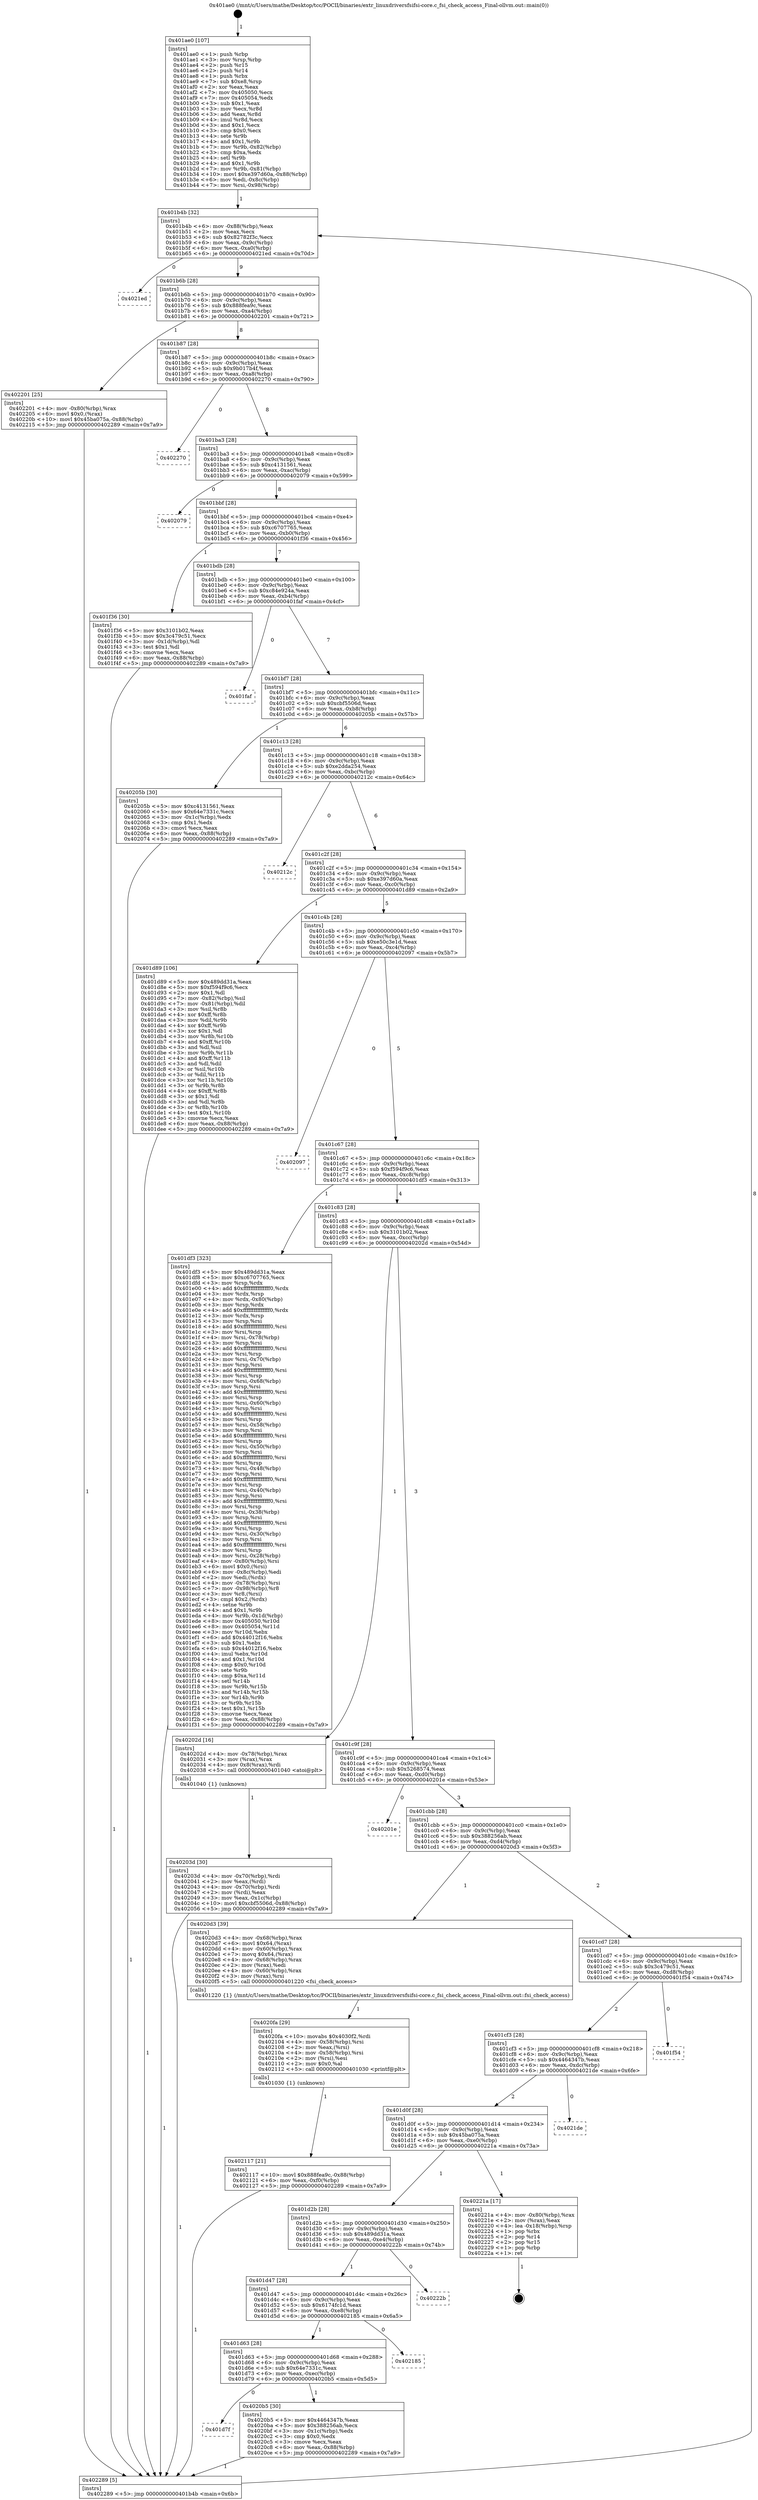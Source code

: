 digraph "0x401ae0" {
  label = "0x401ae0 (/mnt/c/Users/mathe/Desktop/tcc/POCII/binaries/extr_linuxdriversfsifsi-core.c_fsi_check_access_Final-ollvm.out::main(0))"
  labelloc = "t"
  node[shape=record]

  Entry [label="",width=0.3,height=0.3,shape=circle,fillcolor=black,style=filled]
  "0x401b4b" [label="{
     0x401b4b [32]\l
     | [instrs]\l
     &nbsp;&nbsp;0x401b4b \<+6\>: mov -0x88(%rbp),%eax\l
     &nbsp;&nbsp;0x401b51 \<+2\>: mov %eax,%ecx\l
     &nbsp;&nbsp;0x401b53 \<+6\>: sub $0x82782f3c,%ecx\l
     &nbsp;&nbsp;0x401b59 \<+6\>: mov %eax,-0x9c(%rbp)\l
     &nbsp;&nbsp;0x401b5f \<+6\>: mov %ecx,-0xa0(%rbp)\l
     &nbsp;&nbsp;0x401b65 \<+6\>: je 00000000004021ed \<main+0x70d\>\l
  }"]
  "0x4021ed" [label="{
     0x4021ed\l
  }", style=dashed]
  "0x401b6b" [label="{
     0x401b6b [28]\l
     | [instrs]\l
     &nbsp;&nbsp;0x401b6b \<+5\>: jmp 0000000000401b70 \<main+0x90\>\l
     &nbsp;&nbsp;0x401b70 \<+6\>: mov -0x9c(%rbp),%eax\l
     &nbsp;&nbsp;0x401b76 \<+5\>: sub $0x888fea9c,%eax\l
     &nbsp;&nbsp;0x401b7b \<+6\>: mov %eax,-0xa4(%rbp)\l
     &nbsp;&nbsp;0x401b81 \<+6\>: je 0000000000402201 \<main+0x721\>\l
  }"]
  Exit [label="",width=0.3,height=0.3,shape=circle,fillcolor=black,style=filled,peripheries=2]
  "0x402201" [label="{
     0x402201 [25]\l
     | [instrs]\l
     &nbsp;&nbsp;0x402201 \<+4\>: mov -0x80(%rbp),%rax\l
     &nbsp;&nbsp;0x402205 \<+6\>: movl $0x0,(%rax)\l
     &nbsp;&nbsp;0x40220b \<+10\>: movl $0x45ba075a,-0x88(%rbp)\l
     &nbsp;&nbsp;0x402215 \<+5\>: jmp 0000000000402289 \<main+0x7a9\>\l
  }"]
  "0x401b87" [label="{
     0x401b87 [28]\l
     | [instrs]\l
     &nbsp;&nbsp;0x401b87 \<+5\>: jmp 0000000000401b8c \<main+0xac\>\l
     &nbsp;&nbsp;0x401b8c \<+6\>: mov -0x9c(%rbp),%eax\l
     &nbsp;&nbsp;0x401b92 \<+5\>: sub $0x9b017b4f,%eax\l
     &nbsp;&nbsp;0x401b97 \<+6\>: mov %eax,-0xa8(%rbp)\l
     &nbsp;&nbsp;0x401b9d \<+6\>: je 0000000000402270 \<main+0x790\>\l
  }"]
  "0x402117" [label="{
     0x402117 [21]\l
     | [instrs]\l
     &nbsp;&nbsp;0x402117 \<+10\>: movl $0x888fea9c,-0x88(%rbp)\l
     &nbsp;&nbsp;0x402121 \<+6\>: mov %eax,-0xf0(%rbp)\l
     &nbsp;&nbsp;0x402127 \<+5\>: jmp 0000000000402289 \<main+0x7a9\>\l
  }"]
  "0x402270" [label="{
     0x402270\l
  }", style=dashed]
  "0x401ba3" [label="{
     0x401ba3 [28]\l
     | [instrs]\l
     &nbsp;&nbsp;0x401ba3 \<+5\>: jmp 0000000000401ba8 \<main+0xc8\>\l
     &nbsp;&nbsp;0x401ba8 \<+6\>: mov -0x9c(%rbp),%eax\l
     &nbsp;&nbsp;0x401bae \<+5\>: sub $0xc4131561,%eax\l
     &nbsp;&nbsp;0x401bb3 \<+6\>: mov %eax,-0xac(%rbp)\l
     &nbsp;&nbsp;0x401bb9 \<+6\>: je 0000000000402079 \<main+0x599\>\l
  }"]
  "0x4020fa" [label="{
     0x4020fa [29]\l
     | [instrs]\l
     &nbsp;&nbsp;0x4020fa \<+10\>: movabs $0x4030f2,%rdi\l
     &nbsp;&nbsp;0x402104 \<+4\>: mov -0x58(%rbp),%rsi\l
     &nbsp;&nbsp;0x402108 \<+2\>: mov %eax,(%rsi)\l
     &nbsp;&nbsp;0x40210a \<+4\>: mov -0x58(%rbp),%rsi\l
     &nbsp;&nbsp;0x40210e \<+2\>: mov (%rsi),%esi\l
     &nbsp;&nbsp;0x402110 \<+2\>: mov $0x0,%al\l
     &nbsp;&nbsp;0x402112 \<+5\>: call 0000000000401030 \<printf@plt\>\l
     | [calls]\l
     &nbsp;&nbsp;0x401030 \{1\} (unknown)\l
  }"]
  "0x402079" [label="{
     0x402079\l
  }", style=dashed]
  "0x401bbf" [label="{
     0x401bbf [28]\l
     | [instrs]\l
     &nbsp;&nbsp;0x401bbf \<+5\>: jmp 0000000000401bc4 \<main+0xe4\>\l
     &nbsp;&nbsp;0x401bc4 \<+6\>: mov -0x9c(%rbp),%eax\l
     &nbsp;&nbsp;0x401bca \<+5\>: sub $0xc6707765,%eax\l
     &nbsp;&nbsp;0x401bcf \<+6\>: mov %eax,-0xb0(%rbp)\l
     &nbsp;&nbsp;0x401bd5 \<+6\>: je 0000000000401f36 \<main+0x456\>\l
  }"]
  "0x401d7f" [label="{
     0x401d7f\l
  }", style=dashed]
  "0x401f36" [label="{
     0x401f36 [30]\l
     | [instrs]\l
     &nbsp;&nbsp;0x401f36 \<+5\>: mov $0x3101b02,%eax\l
     &nbsp;&nbsp;0x401f3b \<+5\>: mov $0x3c479c51,%ecx\l
     &nbsp;&nbsp;0x401f40 \<+3\>: mov -0x1d(%rbp),%dl\l
     &nbsp;&nbsp;0x401f43 \<+3\>: test $0x1,%dl\l
     &nbsp;&nbsp;0x401f46 \<+3\>: cmovne %ecx,%eax\l
     &nbsp;&nbsp;0x401f49 \<+6\>: mov %eax,-0x88(%rbp)\l
     &nbsp;&nbsp;0x401f4f \<+5\>: jmp 0000000000402289 \<main+0x7a9\>\l
  }"]
  "0x401bdb" [label="{
     0x401bdb [28]\l
     | [instrs]\l
     &nbsp;&nbsp;0x401bdb \<+5\>: jmp 0000000000401be0 \<main+0x100\>\l
     &nbsp;&nbsp;0x401be0 \<+6\>: mov -0x9c(%rbp),%eax\l
     &nbsp;&nbsp;0x401be6 \<+5\>: sub $0xc84e924a,%eax\l
     &nbsp;&nbsp;0x401beb \<+6\>: mov %eax,-0xb4(%rbp)\l
     &nbsp;&nbsp;0x401bf1 \<+6\>: je 0000000000401faf \<main+0x4cf\>\l
  }"]
  "0x4020b5" [label="{
     0x4020b5 [30]\l
     | [instrs]\l
     &nbsp;&nbsp;0x4020b5 \<+5\>: mov $0x4464347b,%eax\l
     &nbsp;&nbsp;0x4020ba \<+5\>: mov $0x388256ab,%ecx\l
     &nbsp;&nbsp;0x4020bf \<+3\>: mov -0x1c(%rbp),%edx\l
     &nbsp;&nbsp;0x4020c2 \<+3\>: cmp $0x0,%edx\l
     &nbsp;&nbsp;0x4020c5 \<+3\>: cmove %ecx,%eax\l
     &nbsp;&nbsp;0x4020c8 \<+6\>: mov %eax,-0x88(%rbp)\l
     &nbsp;&nbsp;0x4020ce \<+5\>: jmp 0000000000402289 \<main+0x7a9\>\l
  }"]
  "0x401faf" [label="{
     0x401faf\l
  }", style=dashed]
  "0x401bf7" [label="{
     0x401bf7 [28]\l
     | [instrs]\l
     &nbsp;&nbsp;0x401bf7 \<+5\>: jmp 0000000000401bfc \<main+0x11c\>\l
     &nbsp;&nbsp;0x401bfc \<+6\>: mov -0x9c(%rbp),%eax\l
     &nbsp;&nbsp;0x401c02 \<+5\>: sub $0xcbf5506d,%eax\l
     &nbsp;&nbsp;0x401c07 \<+6\>: mov %eax,-0xb8(%rbp)\l
     &nbsp;&nbsp;0x401c0d \<+6\>: je 000000000040205b \<main+0x57b\>\l
  }"]
  "0x401d63" [label="{
     0x401d63 [28]\l
     | [instrs]\l
     &nbsp;&nbsp;0x401d63 \<+5\>: jmp 0000000000401d68 \<main+0x288\>\l
     &nbsp;&nbsp;0x401d68 \<+6\>: mov -0x9c(%rbp),%eax\l
     &nbsp;&nbsp;0x401d6e \<+5\>: sub $0x64e7331c,%eax\l
     &nbsp;&nbsp;0x401d73 \<+6\>: mov %eax,-0xec(%rbp)\l
     &nbsp;&nbsp;0x401d79 \<+6\>: je 00000000004020b5 \<main+0x5d5\>\l
  }"]
  "0x40205b" [label="{
     0x40205b [30]\l
     | [instrs]\l
     &nbsp;&nbsp;0x40205b \<+5\>: mov $0xc4131561,%eax\l
     &nbsp;&nbsp;0x402060 \<+5\>: mov $0x64e7331c,%ecx\l
     &nbsp;&nbsp;0x402065 \<+3\>: mov -0x1c(%rbp),%edx\l
     &nbsp;&nbsp;0x402068 \<+3\>: cmp $0x1,%edx\l
     &nbsp;&nbsp;0x40206b \<+3\>: cmovl %ecx,%eax\l
     &nbsp;&nbsp;0x40206e \<+6\>: mov %eax,-0x88(%rbp)\l
     &nbsp;&nbsp;0x402074 \<+5\>: jmp 0000000000402289 \<main+0x7a9\>\l
  }"]
  "0x401c13" [label="{
     0x401c13 [28]\l
     | [instrs]\l
     &nbsp;&nbsp;0x401c13 \<+5\>: jmp 0000000000401c18 \<main+0x138\>\l
     &nbsp;&nbsp;0x401c18 \<+6\>: mov -0x9c(%rbp),%eax\l
     &nbsp;&nbsp;0x401c1e \<+5\>: sub $0xe2dda254,%eax\l
     &nbsp;&nbsp;0x401c23 \<+6\>: mov %eax,-0xbc(%rbp)\l
     &nbsp;&nbsp;0x401c29 \<+6\>: je 000000000040212c \<main+0x64c\>\l
  }"]
  "0x402185" [label="{
     0x402185\l
  }", style=dashed]
  "0x40212c" [label="{
     0x40212c\l
  }", style=dashed]
  "0x401c2f" [label="{
     0x401c2f [28]\l
     | [instrs]\l
     &nbsp;&nbsp;0x401c2f \<+5\>: jmp 0000000000401c34 \<main+0x154\>\l
     &nbsp;&nbsp;0x401c34 \<+6\>: mov -0x9c(%rbp),%eax\l
     &nbsp;&nbsp;0x401c3a \<+5\>: sub $0xe397d60a,%eax\l
     &nbsp;&nbsp;0x401c3f \<+6\>: mov %eax,-0xc0(%rbp)\l
     &nbsp;&nbsp;0x401c45 \<+6\>: je 0000000000401d89 \<main+0x2a9\>\l
  }"]
  "0x401d47" [label="{
     0x401d47 [28]\l
     | [instrs]\l
     &nbsp;&nbsp;0x401d47 \<+5\>: jmp 0000000000401d4c \<main+0x26c\>\l
     &nbsp;&nbsp;0x401d4c \<+6\>: mov -0x9c(%rbp),%eax\l
     &nbsp;&nbsp;0x401d52 \<+5\>: sub $0x6174fc1d,%eax\l
     &nbsp;&nbsp;0x401d57 \<+6\>: mov %eax,-0xe8(%rbp)\l
     &nbsp;&nbsp;0x401d5d \<+6\>: je 0000000000402185 \<main+0x6a5\>\l
  }"]
  "0x401d89" [label="{
     0x401d89 [106]\l
     | [instrs]\l
     &nbsp;&nbsp;0x401d89 \<+5\>: mov $0x489dd31a,%eax\l
     &nbsp;&nbsp;0x401d8e \<+5\>: mov $0xf594f9c6,%ecx\l
     &nbsp;&nbsp;0x401d93 \<+2\>: mov $0x1,%dl\l
     &nbsp;&nbsp;0x401d95 \<+7\>: mov -0x82(%rbp),%sil\l
     &nbsp;&nbsp;0x401d9c \<+7\>: mov -0x81(%rbp),%dil\l
     &nbsp;&nbsp;0x401da3 \<+3\>: mov %sil,%r8b\l
     &nbsp;&nbsp;0x401da6 \<+4\>: xor $0xff,%r8b\l
     &nbsp;&nbsp;0x401daa \<+3\>: mov %dil,%r9b\l
     &nbsp;&nbsp;0x401dad \<+4\>: xor $0xff,%r9b\l
     &nbsp;&nbsp;0x401db1 \<+3\>: xor $0x1,%dl\l
     &nbsp;&nbsp;0x401db4 \<+3\>: mov %r8b,%r10b\l
     &nbsp;&nbsp;0x401db7 \<+4\>: and $0xff,%r10b\l
     &nbsp;&nbsp;0x401dbb \<+3\>: and %dl,%sil\l
     &nbsp;&nbsp;0x401dbe \<+3\>: mov %r9b,%r11b\l
     &nbsp;&nbsp;0x401dc1 \<+4\>: and $0xff,%r11b\l
     &nbsp;&nbsp;0x401dc5 \<+3\>: and %dl,%dil\l
     &nbsp;&nbsp;0x401dc8 \<+3\>: or %sil,%r10b\l
     &nbsp;&nbsp;0x401dcb \<+3\>: or %dil,%r11b\l
     &nbsp;&nbsp;0x401dce \<+3\>: xor %r11b,%r10b\l
     &nbsp;&nbsp;0x401dd1 \<+3\>: or %r9b,%r8b\l
     &nbsp;&nbsp;0x401dd4 \<+4\>: xor $0xff,%r8b\l
     &nbsp;&nbsp;0x401dd8 \<+3\>: or $0x1,%dl\l
     &nbsp;&nbsp;0x401ddb \<+3\>: and %dl,%r8b\l
     &nbsp;&nbsp;0x401dde \<+3\>: or %r8b,%r10b\l
     &nbsp;&nbsp;0x401de1 \<+4\>: test $0x1,%r10b\l
     &nbsp;&nbsp;0x401de5 \<+3\>: cmovne %ecx,%eax\l
     &nbsp;&nbsp;0x401de8 \<+6\>: mov %eax,-0x88(%rbp)\l
     &nbsp;&nbsp;0x401dee \<+5\>: jmp 0000000000402289 \<main+0x7a9\>\l
  }"]
  "0x401c4b" [label="{
     0x401c4b [28]\l
     | [instrs]\l
     &nbsp;&nbsp;0x401c4b \<+5\>: jmp 0000000000401c50 \<main+0x170\>\l
     &nbsp;&nbsp;0x401c50 \<+6\>: mov -0x9c(%rbp),%eax\l
     &nbsp;&nbsp;0x401c56 \<+5\>: sub $0xe50c3e1d,%eax\l
     &nbsp;&nbsp;0x401c5b \<+6\>: mov %eax,-0xc4(%rbp)\l
     &nbsp;&nbsp;0x401c61 \<+6\>: je 0000000000402097 \<main+0x5b7\>\l
  }"]
  "0x402289" [label="{
     0x402289 [5]\l
     | [instrs]\l
     &nbsp;&nbsp;0x402289 \<+5\>: jmp 0000000000401b4b \<main+0x6b\>\l
  }"]
  "0x401ae0" [label="{
     0x401ae0 [107]\l
     | [instrs]\l
     &nbsp;&nbsp;0x401ae0 \<+1\>: push %rbp\l
     &nbsp;&nbsp;0x401ae1 \<+3\>: mov %rsp,%rbp\l
     &nbsp;&nbsp;0x401ae4 \<+2\>: push %r15\l
     &nbsp;&nbsp;0x401ae6 \<+2\>: push %r14\l
     &nbsp;&nbsp;0x401ae8 \<+1\>: push %rbx\l
     &nbsp;&nbsp;0x401ae9 \<+7\>: sub $0xe8,%rsp\l
     &nbsp;&nbsp;0x401af0 \<+2\>: xor %eax,%eax\l
     &nbsp;&nbsp;0x401af2 \<+7\>: mov 0x405050,%ecx\l
     &nbsp;&nbsp;0x401af9 \<+7\>: mov 0x405054,%edx\l
     &nbsp;&nbsp;0x401b00 \<+3\>: sub $0x1,%eax\l
     &nbsp;&nbsp;0x401b03 \<+3\>: mov %ecx,%r8d\l
     &nbsp;&nbsp;0x401b06 \<+3\>: add %eax,%r8d\l
     &nbsp;&nbsp;0x401b09 \<+4\>: imul %r8d,%ecx\l
     &nbsp;&nbsp;0x401b0d \<+3\>: and $0x1,%ecx\l
     &nbsp;&nbsp;0x401b10 \<+3\>: cmp $0x0,%ecx\l
     &nbsp;&nbsp;0x401b13 \<+4\>: sete %r9b\l
     &nbsp;&nbsp;0x401b17 \<+4\>: and $0x1,%r9b\l
     &nbsp;&nbsp;0x401b1b \<+7\>: mov %r9b,-0x82(%rbp)\l
     &nbsp;&nbsp;0x401b22 \<+3\>: cmp $0xa,%edx\l
     &nbsp;&nbsp;0x401b25 \<+4\>: setl %r9b\l
     &nbsp;&nbsp;0x401b29 \<+4\>: and $0x1,%r9b\l
     &nbsp;&nbsp;0x401b2d \<+7\>: mov %r9b,-0x81(%rbp)\l
     &nbsp;&nbsp;0x401b34 \<+10\>: movl $0xe397d60a,-0x88(%rbp)\l
     &nbsp;&nbsp;0x401b3e \<+6\>: mov %edi,-0x8c(%rbp)\l
     &nbsp;&nbsp;0x401b44 \<+7\>: mov %rsi,-0x98(%rbp)\l
  }"]
  "0x40222b" [label="{
     0x40222b\l
  }", style=dashed]
  "0x402097" [label="{
     0x402097\l
  }", style=dashed]
  "0x401c67" [label="{
     0x401c67 [28]\l
     | [instrs]\l
     &nbsp;&nbsp;0x401c67 \<+5\>: jmp 0000000000401c6c \<main+0x18c\>\l
     &nbsp;&nbsp;0x401c6c \<+6\>: mov -0x9c(%rbp),%eax\l
     &nbsp;&nbsp;0x401c72 \<+5\>: sub $0xf594f9c6,%eax\l
     &nbsp;&nbsp;0x401c77 \<+6\>: mov %eax,-0xc8(%rbp)\l
     &nbsp;&nbsp;0x401c7d \<+6\>: je 0000000000401df3 \<main+0x313\>\l
  }"]
  "0x401d2b" [label="{
     0x401d2b [28]\l
     | [instrs]\l
     &nbsp;&nbsp;0x401d2b \<+5\>: jmp 0000000000401d30 \<main+0x250\>\l
     &nbsp;&nbsp;0x401d30 \<+6\>: mov -0x9c(%rbp),%eax\l
     &nbsp;&nbsp;0x401d36 \<+5\>: sub $0x489dd31a,%eax\l
     &nbsp;&nbsp;0x401d3b \<+6\>: mov %eax,-0xe4(%rbp)\l
     &nbsp;&nbsp;0x401d41 \<+6\>: je 000000000040222b \<main+0x74b\>\l
  }"]
  "0x401df3" [label="{
     0x401df3 [323]\l
     | [instrs]\l
     &nbsp;&nbsp;0x401df3 \<+5\>: mov $0x489dd31a,%eax\l
     &nbsp;&nbsp;0x401df8 \<+5\>: mov $0xc6707765,%ecx\l
     &nbsp;&nbsp;0x401dfd \<+3\>: mov %rsp,%rdx\l
     &nbsp;&nbsp;0x401e00 \<+4\>: add $0xfffffffffffffff0,%rdx\l
     &nbsp;&nbsp;0x401e04 \<+3\>: mov %rdx,%rsp\l
     &nbsp;&nbsp;0x401e07 \<+4\>: mov %rdx,-0x80(%rbp)\l
     &nbsp;&nbsp;0x401e0b \<+3\>: mov %rsp,%rdx\l
     &nbsp;&nbsp;0x401e0e \<+4\>: add $0xfffffffffffffff0,%rdx\l
     &nbsp;&nbsp;0x401e12 \<+3\>: mov %rdx,%rsp\l
     &nbsp;&nbsp;0x401e15 \<+3\>: mov %rsp,%rsi\l
     &nbsp;&nbsp;0x401e18 \<+4\>: add $0xfffffffffffffff0,%rsi\l
     &nbsp;&nbsp;0x401e1c \<+3\>: mov %rsi,%rsp\l
     &nbsp;&nbsp;0x401e1f \<+4\>: mov %rsi,-0x78(%rbp)\l
     &nbsp;&nbsp;0x401e23 \<+3\>: mov %rsp,%rsi\l
     &nbsp;&nbsp;0x401e26 \<+4\>: add $0xfffffffffffffff0,%rsi\l
     &nbsp;&nbsp;0x401e2a \<+3\>: mov %rsi,%rsp\l
     &nbsp;&nbsp;0x401e2d \<+4\>: mov %rsi,-0x70(%rbp)\l
     &nbsp;&nbsp;0x401e31 \<+3\>: mov %rsp,%rsi\l
     &nbsp;&nbsp;0x401e34 \<+4\>: add $0xfffffffffffffff0,%rsi\l
     &nbsp;&nbsp;0x401e38 \<+3\>: mov %rsi,%rsp\l
     &nbsp;&nbsp;0x401e3b \<+4\>: mov %rsi,-0x68(%rbp)\l
     &nbsp;&nbsp;0x401e3f \<+3\>: mov %rsp,%rsi\l
     &nbsp;&nbsp;0x401e42 \<+4\>: add $0xfffffffffffffff0,%rsi\l
     &nbsp;&nbsp;0x401e46 \<+3\>: mov %rsi,%rsp\l
     &nbsp;&nbsp;0x401e49 \<+4\>: mov %rsi,-0x60(%rbp)\l
     &nbsp;&nbsp;0x401e4d \<+3\>: mov %rsp,%rsi\l
     &nbsp;&nbsp;0x401e50 \<+4\>: add $0xfffffffffffffff0,%rsi\l
     &nbsp;&nbsp;0x401e54 \<+3\>: mov %rsi,%rsp\l
     &nbsp;&nbsp;0x401e57 \<+4\>: mov %rsi,-0x58(%rbp)\l
     &nbsp;&nbsp;0x401e5b \<+3\>: mov %rsp,%rsi\l
     &nbsp;&nbsp;0x401e5e \<+4\>: add $0xfffffffffffffff0,%rsi\l
     &nbsp;&nbsp;0x401e62 \<+3\>: mov %rsi,%rsp\l
     &nbsp;&nbsp;0x401e65 \<+4\>: mov %rsi,-0x50(%rbp)\l
     &nbsp;&nbsp;0x401e69 \<+3\>: mov %rsp,%rsi\l
     &nbsp;&nbsp;0x401e6c \<+4\>: add $0xfffffffffffffff0,%rsi\l
     &nbsp;&nbsp;0x401e70 \<+3\>: mov %rsi,%rsp\l
     &nbsp;&nbsp;0x401e73 \<+4\>: mov %rsi,-0x48(%rbp)\l
     &nbsp;&nbsp;0x401e77 \<+3\>: mov %rsp,%rsi\l
     &nbsp;&nbsp;0x401e7a \<+4\>: add $0xfffffffffffffff0,%rsi\l
     &nbsp;&nbsp;0x401e7e \<+3\>: mov %rsi,%rsp\l
     &nbsp;&nbsp;0x401e81 \<+4\>: mov %rsi,-0x40(%rbp)\l
     &nbsp;&nbsp;0x401e85 \<+3\>: mov %rsp,%rsi\l
     &nbsp;&nbsp;0x401e88 \<+4\>: add $0xfffffffffffffff0,%rsi\l
     &nbsp;&nbsp;0x401e8c \<+3\>: mov %rsi,%rsp\l
     &nbsp;&nbsp;0x401e8f \<+4\>: mov %rsi,-0x38(%rbp)\l
     &nbsp;&nbsp;0x401e93 \<+3\>: mov %rsp,%rsi\l
     &nbsp;&nbsp;0x401e96 \<+4\>: add $0xfffffffffffffff0,%rsi\l
     &nbsp;&nbsp;0x401e9a \<+3\>: mov %rsi,%rsp\l
     &nbsp;&nbsp;0x401e9d \<+4\>: mov %rsi,-0x30(%rbp)\l
     &nbsp;&nbsp;0x401ea1 \<+3\>: mov %rsp,%rsi\l
     &nbsp;&nbsp;0x401ea4 \<+4\>: add $0xfffffffffffffff0,%rsi\l
     &nbsp;&nbsp;0x401ea8 \<+3\>: mov %rsi,%rsp\l
     &nbsp;&nbsp;0x401eab \<+4\>: mov %rsi,-0x28(%rbp)\l
     &nbsp;&nbsp;0x401eaf \<+4\>: mov -0x80(%rbp),%rsi\l
     &nbsp;&nbsp;0x401eb3 \<+6\>: movl $0x0,(%rsi)\l
     &nbsp;&nbsp;0x401eb9 \<+6\>: mov -0x8c(%rbp),%edi\l
     &nbsp;&nbsp;0x401ebf \<+2\>: mov %edi,(%rdx)\l
     &nbsp;&nbsp;0x401ec1 \<+4\>: mov -0x78(%rbp),%rsi\l
     &nbsp;&nbsp;0x401ec5 \<+7\>: mov -0x98(%rbp),%r8\l
     &nbsp;&nbsp;0x401ecc \<+3\>: mov %r8,(%rsi)\l
     &nbsp;&nbsp;0x401ecf \<+3\>: cmpl $0x2,(%rdx)\l
     &nbsp;&nbsp;0x401ed2 \<+4\>: setne %r9b\l
     &nbsp;&nbsp;0x401ed6 \<+4\>: and $0x1,%r9b\l
     &nbsp;&nbsp;0x401eda \<+4\>: mov %r9b,-0x1d(%rbp)\l
     &nbsp;&nbsp;0x401ede \<+8\>: mov 0x405050,%r10d\l
     &nbsp;&nbsp;0x401ee6 \<+8\>: mov 0x405054,%r11d\l
     &nbsp;&nbsp;0x401eee \<+3\>: mov %r10d,%ebx\l
     &nbsp;&nbsp;0x401ef1 \<+6\>: add $0x44012f16,%ebx\l
     &nbsp;&nbsp;0x401ef7 \<+3\>: sub $0x1,%ebx\l
     &nbsp;&nbsp;0x401efa \<+6\>: sub $0x44012f16,%ebx\l
     &nbsp;&nbsp;0x401f00 \<+4\>: imul %ebx,%r10d\l
     &nbsp;&nbsp;0x401f04 \<+4\>: and $0x1,%r10d\l
     &nbsp;&nbsp;0x401f08 \<+4\>: cmp $0x0,%r10d\l
     &nbsp;&nbsp;0x401f0c \<+4\>: sete %r9b\l
     &nbsp;&nbsp;0x401f10 \<+4\>: cmp $0xa,%r11d\l
     &nbsp;&nbsp;0x401f14 \<+4\>: setl %r14b\l
     &nbsp;&nbsp;0x401f18 \<+3\>: mov %r9b,%r15b\l
     &nbsp;&nbsp;0x401f1b \<+3\>: and %r14b,%r15b\l
     &nbsp;&nbsp;0x401f1e \<+3\>: xor %r14b,%r9b\l
     &nbsp;&nbsp;0x401f21 \<+3\>: or %r9b,%r15b\l
     &nbsp;&nbsp;0x401f24 \<+4\>: test $0x1,%r15b\l
     &nbsp;&nbsp;0x401f28 \<+3\>: cmovne %ecx,%eax\l
     &nbsp;&nbsp;0x401f2b \<+6\>: mov %eax,-0x88(%rbp)\l
     &nbsp;&nbsp;0x401f31 \<+5\>: jmp 0000000000402289 \<main+0x7a9\>\l
  }"]
  "0x401c83" [label="{
     0x401c83 [28]\l
     | [instrs]\l
     &nbsp;&nbsp;0x401c83 \<+5\>: jmp 0000000000401c88 \<main+0x1a8\>\l
     &nbsp;&nbsp;0x401c88 \<+6\>: mov -0x9c(%rbp),%eax\l
     &nbsp;&nbsp;0x401c8e \<+5\>: sub $0x3101b02,%eax\l
     &nbsp;&nbsp;0x401c93 \<+6\>: mov %eax,-0xcc(%rbp)\l
     &nbsp;&nbsp;0x401c99 \<+6\>: je 000000000040202d \<main+0x54d\>\l
  }"]
  "0x40221a" [label="{
     0x40221a [17]\l
     | [instrs]\l
     &nbsp;&nbsp;0x40221a \<+4\>: mov -0x80(%rbp),%rax\l
     &nbsp;&nbsp;0x40221e \<+2\>: mov (%rax),%eax\l
     &nbsp;&nbsp;0x402220 \<+4\>: lea -0x18(%rbp),%rsp\l
     &nbsp;&nbsp;0x402224 \<+1\>: pop %rbx\l
     &nbsp;&nbsp;0x402225 \<+2\>: pop %r14\l
     &nbsp;&nbsp;0x402227 \<+2\>: pop %r15\l
     &nbsp;&nbsp;0x402229 \<+1\>: pop %rbp\l
     &nbsp;&nbsp;0x40222a \<+1\>: ret\l
  }"]
  "0x401d0f" [label="{
     0x401d0f [28]\l
     | [instrs]\l
     &nbsp;&nbsp;0x401d0f \<+5\>: jmp 0000000000401d14 \<main+0x234\>\l
     &nbsp;&nbsp;0x401d14 \<+6\>: mov -0x9c(%rbp),%eax\l
     &nbsp;&nbsp;0x401d1a \<+5\>: sub $0x45ba075a,%eax\l
     &nbsp;&nbsp;0x401d1f \<+6\>: mov %eax,-0xe0(%rbp)\l
     &nbsp;&nbsp;0x401d25 \<+6\>: je 000000000040221a \<main+0x73a\>\l
  }"]
  "0x40202d" [label="{
     0x40202d [16]\l
     | [instrs]\l
     &nbsp;&nbsp;0x40202d \<+4\>: mov -0x78(%rbp),%rax\l
     &nbsp;&nbsp;0x402031 \<+3\>: mov (%rax),%rax\l
     &nbsp;&nbsp;0x402034 \<+4\>: mov 0x8(%rax),%rdi\l
     &nbsp;&nbsp;0x402038 \<+5\>: call 0000000000401040 \<atoi@plt\>\l
     | [calls]\l
     &nbsp;&nbsp;0x401040 \{1\} (unknown)\l
  }"]
  "0x401c9f" [label="{
     0x401c9f [28]\l
     | [instrs]\l
     &nbsp;&nbsp;0x401c9f \<+5\>: jmp 0000000000401ca4 \<main+0x1c4\>\l
     &nbsp;&nbsp;0x401ca4 \<+6\>: mov -0x9c(%rbp),%eax\l
     &nbsp;&nbsp;0x401caa \<+5\>: sub $0x5268574,%eax\l
     &nbsp;&nbsp;0x401caf \<+6\>: mov %eax,-0xd0(%rbp)\l
     &nbsp;&nbsp;0x401cb5 \<+6\>: je 000000000040201e \<main+0x53e\>\l
  }"]
  "0x40203d" [label="{
     0x40203d [30]\l
     | [instrs]\l
     &nbsp;&nbsp;0x40203d \<+4\>: mov -0x70(%rbp),%rdi\l
     &nbsp;&nbsp;0x402041 \<+2\>: mov %eax,(%rdi)\l
     &nbsp;&nbsp;0x402043 \<+4\>: mov -0x70(%rbp),%rdi\l
     &nbsp;&nbsp;0x402047 \<+2\>: mov (%rdi),%eax\l
     &nbsp;&nbsp;0x402049 \<+3\>: mov %eax,-0x1c(%rbp)\l
     &nbsp;&nbsp;0x40204c \<+10\>: movl $0xcbf5506d,-0x88(%rbp)\l
     &nbsp;&nbsp;0x402056 \<+5\>: jmp 0000000000402289 \<main+0x7a9\>\l
  }"]
  "0x4021de" [label="{
     0x4021de\l
  }", style=dashed]
  "0x40201e" [label="{
     0x40201e\l
  }", style=dashed]
  "0x401cbb" [label="{
     0x401cbb [28]\l
     | [instrs]\l
     &nbsp;&nbsp;0x401cbb \<+5\>: jmp 0000000000401cc0 \<main+0x1e0\>\l
     &nbsp;&nbsp;0x401cc0 \<+6\>: mov -0x9c(%rbp),%eax\l
     &nbsp;&nbsp;0x401cc6 \<+5\>: sub $0x388256ab,%eax\l
     &nbsp;&nbsp;0x401ccb \<+6\>: mov %eax,-0xd4(%rbp)\l
     &nbsp;&nbsp;0x401cd1 \<+6\>: je 00000000004020d3 \<main+0x5f3\>\l
  }"]
  "0x401cf3" [label="{
     0x401cf3 [28]\l
     | [instrs]\l
     &nbsp;&nbsp;0x401cf3 \<+5\>: jmp 0000000000401cf8 \<main+0x218\>\l
     &nbsp;&nbsp;0x401cf8 \<+6\>: mov -0x9c(%rbp),%eax\l
     &nbsp;&nbsp;0x401cfe \<+5\>: sub $0x4464347b,%eax\l
     &nbsp;&nbsp;0x401d03 \<+6\>: mov %eax,-0xdc(%rbp)\l
     &nbsp;&nbsp;0x401d09 \<+6\>: je 00000000004021de \<main+0x6fe\>\l
  }"]
  "0x4020d3" [label="{
     0x4020d3 [39]\l
     | [instrs]\l
     &nbsp;&nbsp;0x4020d3 \<+4\>: mov -0x68(%rbp),%rax\l
     &nbsp;&nbsp;0x4020d7 \<+6\>: movl $0x64,(%rax)\l
     &nbsp;&nbsp;0x4020dd \<+4\>: mov -0x60(%rbp),%rax\l
     &nbsp;&nbsp;0x4020e1 \<+7\>: movq $0x64,(%rax)\l
     &nbsp;&nbsp;0x4020e8 \<+4\>: mov -0x68(%rbp),%rax\l
     &nbsp;&nbsp;0x4020ec \<+2\>: mov (%rax),%edi\l
     &nbsp;&nbsp;0x4020ee \<+4\>: mov -0x60(%rbp),%rax\l
     &nbsp;&nbsp;0x4020f2 \<+3\>: mov (%rax),%rsi\l
     &nbsp;&nbsp;0x4020f5 \<+5\>: call 0000000000401220 \<fsi_check_access\>\l
     | [calls]\l
     &nbsp;&nbsp;0x401220 \{1\} (/mnt/c/Users/mathe/Desktop/tcc/POCII/binaries/extr_linuxdriversfsifsi-core.c_fsi_check_access_Final-ollvm.out::fsi_check_access)\l
  }"]
  "0x401cd7" [label="{
     0x401cd7 [28]\l
     | [instrs]\l
     &nbsp;&nbsp;0x401cd7 \<+5\>: jmp 0000000000401cdc \<main+0x1fc\>\l
     &nbsp;&nbsp;0x401cdc \<+6\>: mov -0x9c(%rbp),%eax\l
     &nbsp;&nbsp;0x401ce2 \<+5\>: sub $0x3c479c51,%eax\l
     &nbsp;&nbsp;0x401ce7 \<+6\>: mov %eax,-0xd8(%rbp)\l
     &nbsp;&nbsp;0x401ced \<+6\>: je 0000000000401f54 \<main+0x474\>\l
  }"]
  "0x401f54" [label="{
     0x401f54\l
  }", style=dashed]
  Entry -> "0x401ae0" [label=" 1"]
  "0x401b4b" -> "0x4021ed" [label=" 0"]
  "0x401b4b" -> "0x401b6b" [label=" 9"]
  "0x40221a" -> Exit [label=" 1"]
  "0x401b6b" -> "0x402201" [label=" 1"]
  "0x401b6b" -> "0x401b87" [label=" 8"]
  "0x402201" -> "0x402289" [label=" 1"]
  "0x401b87" -> "0x402270" [label=" 0"]
  "0x401b87" -> "0x401ba3" [label=" 8"]
  "0x402117" -> "0x402289" [label=" 1"]
  "0x401ba3" -> "0x402079" [label=" 0"]
  "0x401ba3" -> "0x401bbf" [label=" 8"]
  "0x4020fa" -> "0x402117" [label=" 1"]
  "0x401bbf" -> "0x401f36" [label=" 1"]
  "0x401bbf" -> "0x401bdb" [label=" 7"]
  "0x4020d3" -> "0x4020fa" [label=" 1"]
  "0x401bdb" -> "0x401faf" [label=" 0"]
  "0x401bdb" -> "0x401bf7" [label=" 7"]
  "0x4020b5" -> "0x402289" [label=" 1"]
  "0x401bf7" -> "0x40205b" [label=" 1"]
  "0x401bf7" -> "0x401c13" [label=" 6"]
  "0x401d63" -> "0x4020b5" [label=" 1"]
  "0x401c13" -> "0x40212c" [label=" 0"]
  "0x401c13" -> "0x401c2f" [label=" 6"]
  "0x401d63" -> "0x401d7f" [label=" 0"]
  "0x401c2f" -> "0x401d89" [label=" 1"]
  "0x401c2f" -> "0x401c4b" [label=" 5"]
  "0x401d89" -> "0x402289" [label=" 1"]
  "0x401ae0" -> "0x401b4b" [label=" 1"]
  "0x402289" -> "0x401b4b" [label=" 8"]
  "0x401d47" -> "0x402185" [label=" 0"]
  "0x401c4b" -> "0x402097" [label=" 0"]
  "0x401c4b" -> "0x401c67" [label=" 5"]
  "0x401d47" -> "0x401d63" [label=" 1"]
  "0x401c67" -> "0x401df3" [label=" 1"]
  "0x401c67" -> "0x401c83" [label=" 4"]
  "0x401d2b" -> "0x40222b" [label=" 0"]
  "0x401df3" -> "0x402289" [label=" 1"]
  "0x401f36" -> "0x402289" [label=" 1"]
  "0x401d2b" -> "0x401d47" [label=" 1"]
  "0x401c83" -> "0x40202d" [label=" 1"]
  "0x401c83" -> "0x401c9f" [label=" 3"]
  "0x40202d" -> "0x40203d" [label=" 1"]
  "0x40203d" -> "0x402289" [label=" 1"]
  "0x40205b" -> "0x402289" [label=" 1"]
  "0x401d0f" -> "0x40221a" [label=" 1"]
  "0x401c9f" -> "0x40201e" [label=" 0"]
  "0x401c9f" -> "0x401cbb" [label=" 3"]
  "0x401d0f" -> "0x401d2b" [label=" 1"]
  "0x401cbb" -> "0x4020d3" [label=" 1"]
  "0x401cbb" -> "0x401cd7" [label=" 2"]
  "0x401cf3" -> "0x4021de" [label=" 0"]
  "0x401cd7" -> "0x401f54" [label=" 0"]
  "0x401cd7" -> "0x401cf3" [label=" 2"]
  "0x401cf3" -> "0x401d0f" [label=" 2"]
}

